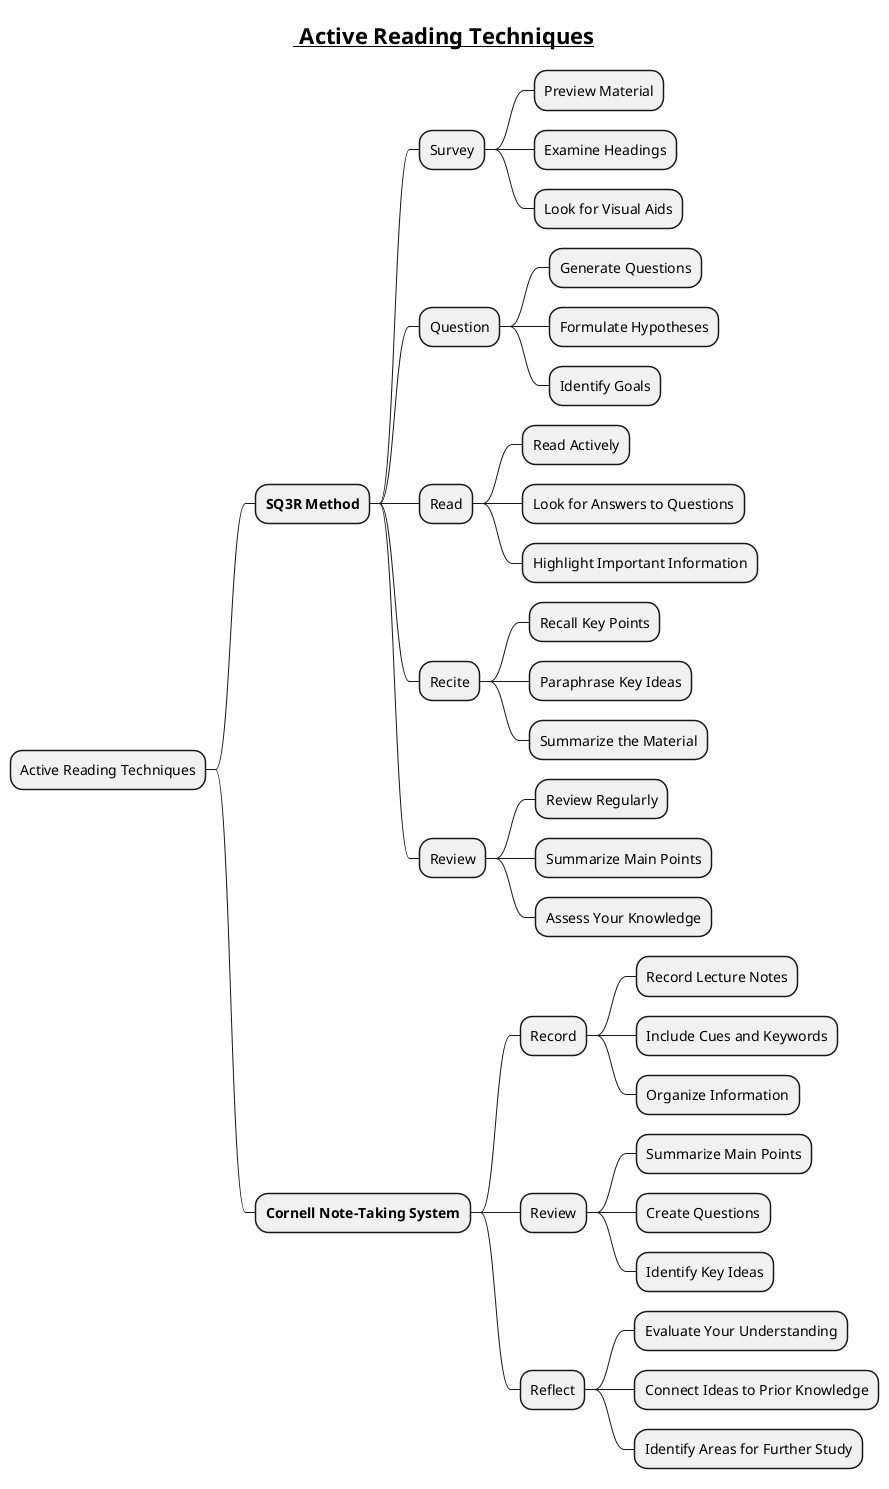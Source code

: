 @startmindmap
title = __ Active Reading Techniques__

* Active Reading Techniques
** **SQ3R Method**
*** Survey
**** Preview Material
**** Examine Headings
**** Look for Visual Aids
*** Question
**** Generate Questions
**** Formulate Hypotheses
**** Identify Goals
*** Read
**** Read Actively
**** Look for Answers to Questions
**** Highlight Important Information
*** Recite
**** Recall Key Points
**** Paraphrase Key Ideas
**** Summarize the Material
*** Review
**** Review Regularly
**** Summarize Main Points
**** Assess Your Knowledge
** **Cornell Note-Taking System**
*** Record
**** Record Lecture Notes
**** Include Cues and Keywords
**** Organize Information
*** Review
**** Summarize Main Points
**** Create Questions
**** Identify Key Ideas
*** Reflect
**** Evaluate Your Understanding
**** Connect Ideas to Prior Knowledge
**** Identify Areas for Further Study
@endmindmap
